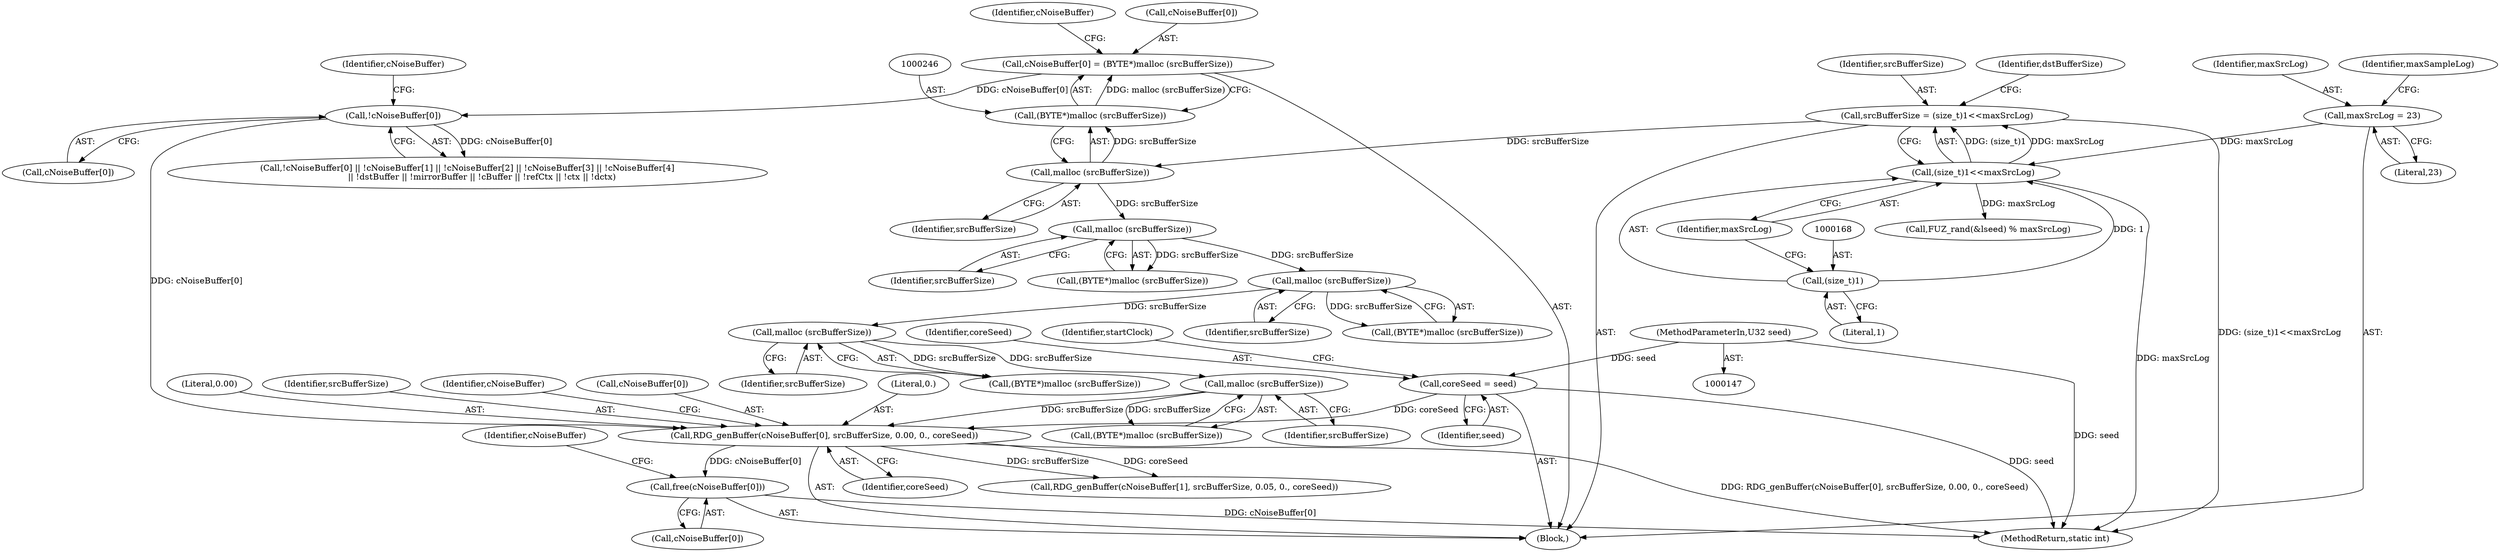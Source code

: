 digraph "0_zstd_3e5cdf1b6a85843e991d7d10f6a2567c15580da0_3@pointer" {
"1001453" [label="(Call,free(cNoiseBuffer[0]))"];
"1000325" [label="(Call,RDG_genBuffer(cNoiseBuffer[0], srcBufferSize, 0.00, 0., coreSeed))"];
"1000283" [label="(Call,!cNoiseBuffer[0])"];
"1000241" [label="(Call,cNoiseBuffer[0] = (BYTE*)malloc (srcBufferSize))"];
"1000245" [label="(Call,(BYTE*)malloc (srcBufferSize))"];
"1000247" [label="(Call,malloc (srcBufferSize))"];
"1000164" [label="(Call,srcBufferSize = (size_t)1<<maxSrcLog)"];
"1000166" [label="(Call,(size_t)1<<maxSrcLog)"];
"1000167" [label="(Call,(size_t)1)"];
"1000156" [label="(Call,maxSrcLog = 23)"];
"1000279" [label="(Call,malloc (srcBufferSize))"];
"1000271" [label="(Call,malloc (srcBufferSize))"];
"1000263" [label="(Call,malloc (srcBufferSize))"];
"1000255" [label="(Call,malloc (srcBufferSize))"];
"1000221" [label="(Call,coreSeed = seed)"];
"1000148" [label="(MethodParameterIn,U32 seed)"];
"1000283" [label="(Call,!cNoiseBuffer[0])"];
"1000255" [label="(Call,malloc (srcBufferSize))"];
"1000173" [label="(Identifier,dstBufferSize)"];
"1000330" [label="(Literal,0.00)"];
"1000161" [label="(Identifier,maxSampleLog)"];
"1000241" [label="(Call,cNoiseBuffer[0] = (BYTE*)malloc (srcBufferSize))"];
"1000226" [label="(Identifier,startClock)"];
"1000156" [label="(Call,maxSrcLog = 23)"];
"1000280" [label="(Identifier,srcBufferSize)"];
"1001058" [label="(Call,FUZ_rand(&lseed) % maxSrcLog)"];
"1000279" [label="(Call,malloc (srcBufferSize))"];
"1000329" [label="(Identifier,srcBufferSize)"];
"1000277" [label="(Call,(BYTE*)malloc (srcBufferSize))"];
"1000263" [label="(Call,malloc (srcBufferSize))"];
"1001453" [label="(Call,free(cNoiseBuffer[0]))"];
"1000264" [label="(Identifier,srcBufferSize)"];
"1000166" [label="(Call,(size_t)1<<maxSrcLog)"];
"1000253" [label="(Call,(BYTE*)malloc (srcBufferSize))"];
"1000247" [label="(Call,malloc (srcBufferSize))"];
"1000333" [label="(Call,RDG_genBuffer(cNoiseBuffer[1], srcBufferSize, 0.05, 0., coreSeed))"];
"1000164" [label="(Call,srcBufferSize = (size_t)1<<maxSrcLog)"];
"1000335" [label="(Identifier,cNoiseBuffer)"];
"1000251" [label="(Identifier,cNoiseBuffer)"];
"1000261" [label="(Call,(BYTE*)malloc (srcBufferSize))"];
"1000256" [label="(Identifier,srcBufferSize)"];
"1000269" [label="(Call,(BYTE*)malloc (srcBufferSize))"];
"1001486" [label="(MethodReturn,static int)"];
"1000272" [label="(Identifier,srcBufferSize)"];
"1000157" [label="(Identifier,maxSrcLog)"];
"1000248" [label="(Identifier,srcBufferSize)"];
"1000170" [label="(Identifier,maxSrcLog)"];
"1000290" [label="(Identifier,cNoiseBuffer)"];
"1001459" [label="(Identifier,cNoiseBuffer)"];
"1000332" [label="(Identifier,coreSeed)"];
"1000221" [label="(Call,coreSeed = seed)"];
"1000284" [label="(Call,cNoiseBuffer[0])"];
"1000245" [label="(Call,(BYTE*)malloc (srcBufferSize))"];
"1000326" [label="(Call,cNoiseBuffer[0])"];
"1000282" [label="(Call,!cNoiseBuffer[0] || !cNoiseBuffer[1] || !cNoiseBuffer[2] || !cNoiseBuffer[3] || !cNoiseBuffer[4]\n           || !dstBuffer || !mirrorBuffer || !cBuffer || !refCtx || !ctx || !dctx)"];
"1001454" [label="(Call,cNoiseBuffer[0])"];
"1000331" [label="(Literal,0.)"];
"1000242" [label="(Call,cNoiseBuffer[0])"];
"1000158" [label="(Literal,23)"];
"1000271" [label="(Call,malloc (srcBufferSize))"];
"1000148" [label="(MethodParameterIn,U32 seed)"];
"1000223" [label="(Identifier,seed)"];
"1000154" [label="(Block,)"];
"1000325" [label="(Call,RDG_genBuffer(cNoiseBuffer[0], srcBufferSize, 0.00, 0., coreSeed))"];
"1000222" [label="(Identifier,coreSeed)"];
"1000167" [label="(Call,(size_t)1)"];
"1000169" [label="(Literal,1)"];
"1000165" [label="(Identifier,srcBufferSize)"];
"1001453" -> "1000154"  [label="AST: "];
"1001453" -> "1001454"  [label="CFG: "];
"1001454" -> "1001453"  [label="AST: "];
"1001459" -> "1001453"  [label="CFG: "];
"1001453" -> "1001486"  [label="DDG: cNoiseBuffer[0]"];
"1000325" -> "1001453"  [label="DDG: cNoiseBuffer[0]"];
"1000325" -> "1000154"  [label="AST: "];
"1000325" -> "1000332"  [label="CFG: "];
"1000326" -> "1000325"  [label="AST: "];
"1000329" -> "1000325"  [label="AST: "];
"1000330" -> "1000325"  [label="AST: "];
"1000331" -> "1000325"  [label="AST: "];
"1000332" -> "1000325"  [label="AST: "];
"1000335" -> "1000325"  [label="CFG: "];
"1000325" -> "1001486"  [label="DDG: RDG_genBuffer(cNoiseBuffer[0], srcBufferSize, 0.00, 0., coreSeed)"];
"1000283" -> "1000325"  [label="DDG: cNoiseBuffer[0]"];
"1000279" -> "1000325"  [label="DDG: srcBufferSize"];
"1000221" -> "1000325"  [label="DDG: coreSeed"];
"1000325" -> "1000333"  [label="DDG: srcBufferSize"];
"1000325" -> "1000333"  [label="DDG: coreSeed"];
"1000283" -> "1000282"  [label="AST: "];
"1000283" -> "1000284"  [label="CFG: "];
"1000284" -> "1000283"  [label="AST: "];
"1000290" -> "1000283"  [label="CFG: "];
"1000282" -> "1000283"  [label="CFG: "];
"1000283" -> "1000282"  [label="DDG: cNoiseBuffer[0]"];
"1000241" -> "1000283"  [label="DDG: cNoiseBuffer[0]"];
"1000241" -> "1000154"  [label="AST: "];
"1000241" -> "1000245"  [label="CFG: "];
"1000242" -> "1000241"  [label="AST: "];
"1000245" -> "1000241"  [label="AST: "];
"1000251" -> "1000241"  [label="CFG: "];
"1000245" -> "1000241"  [label="DDG: malloc (srcBufferSize)"];
"1000245" -> "1000247"  [label="CFG: "];
"1000246" -> "1000245"  [label="AST: "];
"1000247" -> "1000245"  [label="AST: "];
"1000247" -> "1000245"  [label="DDG: srcBufferSize"];
"1000247" -> "1000248"  [label="CFG: "];
"1000248" -> "1000247"  [label="AST: "];
"1000164" -> "1000247"  [label="DDG: srcBufferSize"];
"1000247" -> "1000255"  [label="DDG: srcBufferSize"];
"1000164" -> "1000154"  [label="AST: "];
"1000164" -> "1000166"  [label="CFG: "];
"1000165" -> "1000164"  [label="AST: "];
"1000166" -> "1000164"  [label="AST: "];
"1000173" -> "1000164"  [label="CFG: "];
"1000164" -> "1001486"  [label="DDG: (size_t)1<<maxSrcLog"];
"1000166" -> "1000164"  [label="DDG: (size_t)1"];
"1000166" -> "1000164"  [label="DDG: maxSrcLog"];
"1000166" -> "1000170"  [label="CFG: "];
"1000167" -> "1000166"  [label="AST: "];
"1000170" -> "1000166"  [label="AST: "];
"1000166" -> "1001486"  [label="DDG: maxSrcLog"];
"1000167" -> "1000166"  [label="DDG: 1"];
"1000156" -> "1000166"  [label="DDG: maxSrcLog"];
"1000166" -> "1001058"  [label="DDG: maxSrcLog"];
"1000167" -> "1000169"  [label="CFG: "];
"1000168" -> "1000167"  [label="AST: "];
"1000169" -> "1000167"  [label="AST: "];
"1000170" -> "1000167"  [label="CFG: "];
"1000156" -> "1000154"  [label="AST: "];
"1000156" -> "1000158"  [label="CFG: "];
"1000157" -> "1000156"  [label="AST: "];
"1000158" -> "1000156"  [label="AST: "];
"1000161" -> "1000156"  [label="CFG: "];
"1000279" -> "1000277"  [label="AST: "];
"1000279" -> "1000280"  [label="CFG: "];
"1000280" -> "1000279"  [label="AST: "];
"1000277" -> "1000279"  [label="CFG: "];
"1000279" -> "1000277"  [label="DDG: srcBufferSize"];
"1000271" -> "1000279"  [label="DDG: srcBufferSize"];
"1000271" -> "1000269"  [label="AST: "];
"1000271" -> "1000272"  [label="CFG: "];
"1000272" -> "1000271"  [label="AST: "];
"1000269" -> "1000271"  [label="CFG: "];
"1000271" -> "1000269"  [label="DDG: srcBufferSize"];
"1000263" -> "1000271"  [label="DDG: srcBufferSize"];
"1000263" -> "1000261"  [label="AST: "];
"1000263" -> "1000264"  [label="CFG: "];
"1000264" -> "1000263"  [label="AST: "];
"1000261" -> "1000263"  [label="CFG: "];
"1000263" -> "1000261"  [label="DDG: srcBufferSize"];
"1000255" -> "1000263"  [label="DDG: srcBufferSize"];
"1000255" -> "1000253"  [label="AST: "];
"1000255" -> "1000256"  [label="CFG: "];
"1000256" -> "1000255"  [label="AST: "];
"1000253" -> "1000255"  [label="CFG: "];
"1000255" -> "1000253"  [label="DDG: srcBufferSize"];
"1000221" -> "1000154"  [label="AST: "];
"1000221" -> "1000223"  [label="CFG: "];
"1000222" -> "1000221"  [label="AST: "];
"1000223" -> "1000221"  [label="AST: "];
"1000226" -> "1000221"  [label="CFG: "];
"1000221" -> "1001486"  [label="DDG: seed"];
"1000148" -> "1000221"  [label="DDG: seed"];
"1000148" -> "1000147"  [label="AST: "];
"1000148" -> "1001486"  [label="DDG: seed"];
}
